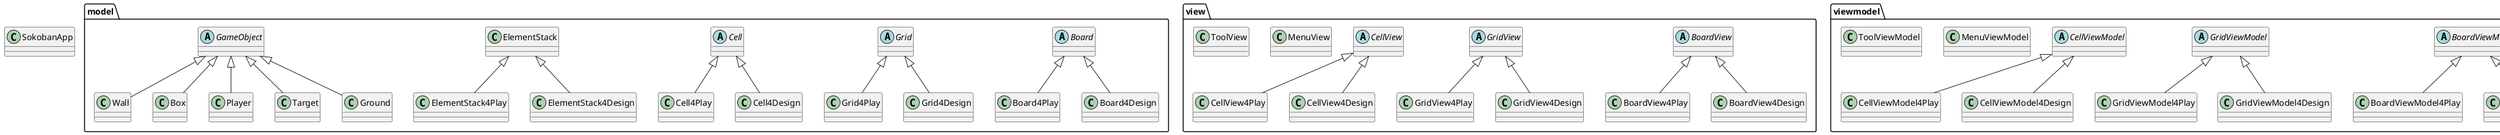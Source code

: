 @startuml

skinparam classAttributeIconSize 0
skinparam defaultFontName Consolas
!pragma useIntermediatePackages false

class SokobanApp {
}

package model {
    abstract class Board {
    }

    class Board4Play {
    }

    Board <|-- Board4Play

    class Board4Design {
    }

    Board <|-- Board4Design

    abstract class Grid {
    }

    class Grid4Play {
    }

    Grid <|-- Grid4Play

    class Grid4Design {
    }

    Grid <|-- Grid4Design

    abstract class Cell {
    }

    class Cell4Play {
    }

    Cell <|-- Cell4Play

    class Cell4Design {
    }

    Cell <|-- Cell4Design

    class ElementStack {
    }

    class ElementStack4Play {
    }

    ElementStack <|-- ElementStack4Play

    class ElementStack4Design {
    }

    ElementStack <|-- ElementStack4Design

    abstract class GameObject {
    }

    class Wall {
    }

    GameObject <|-- Wall

    class Box {
    }

    GameObject <|-- Box

    class Player {
    }

    GameObject <|-- Player

    class Target {
    }

    GameObject <|-- Target

    class Ground {
    }

    GameObject <|-- Ground
}

package view {
    abstract class BoardView {
    }

    class BoardView4Play {
    }

    BoardView <|-- BoardView4Play

    class BoardView4Design {
    }

    BoardView <|-- BoardView4Design

    abstract class GridView {
    }

    class GridView4Play {
    }

    GridView <|-- GridView4Play

    class GridView4Design {
    }

    GridView <|-- GridView4Design

    abstract class CellView {
    }

    class CellView4Play {
    }

    CellView <|-- CellView4Play

    class CellView4Design {
    }

    CellView <|-- CellView4Design

    class MenuView {
    }

    class ToolView {
    }
}

package viewmodel {
    abstract class BoardViewModel {
    }

    class BoardViewModel4Play {
    }

    BoardViewModel <|-- BoardViewModel4Play

    class BoardViewModel4Design {
    }

    BoardViewModel <|-- BoardViewModel4Design

    abstract class GridViewModel {
    }

    class GridViewModel4Play {
    }

    GridViewModel <|-- GridViewModel4Play

    class GridViewModel4Design {
    }

    GridViewModel <|-- GridViewModel4Design

    abstract class CellViewModel {
    }

    class CellViewModel4Play {
    }

    CellViewModel <|-- CellViewModel4Play

    class CellViewModel4Design {
    }

    CellViewModel <|-- CellViewModel4Design

    class MenuViewModel {
    }

    class ToolViewModel {
    }
}



@enduml